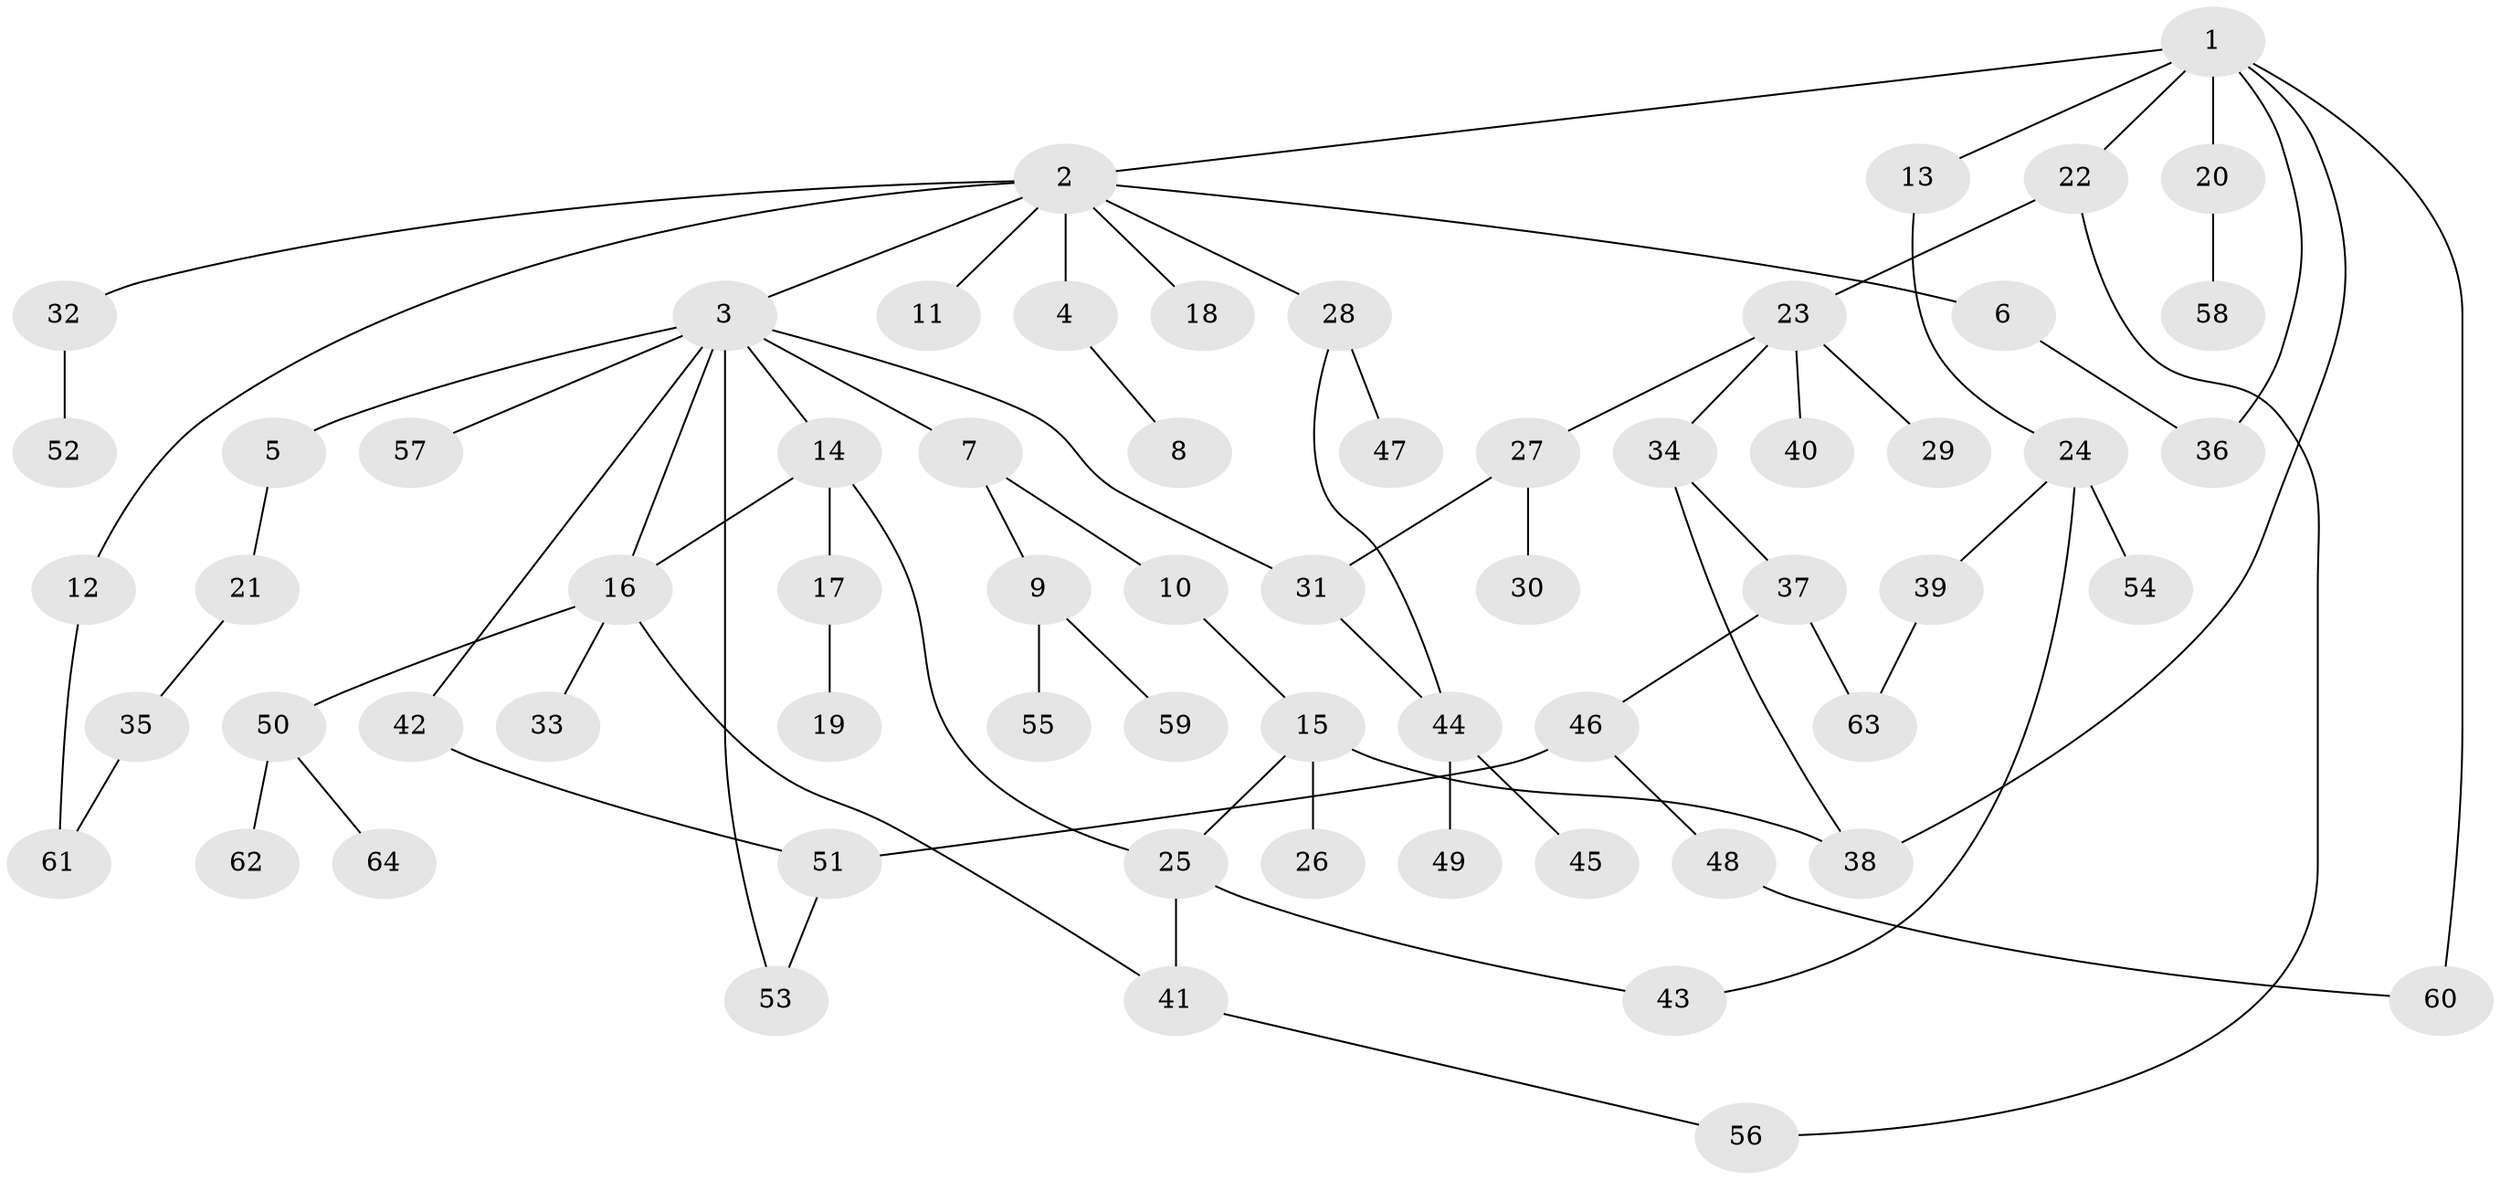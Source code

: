 // coarse degree distribution, {1: 0.3, 6: 0.2, 3: 0.25, 5: 0.05, 2: 0.15, 4: 0.05}
// Generated by graph-tools (version 1.1) at 2025/36/03/04/25 23:36:13]
// undirected, 64 vertices, 78 edges
graph export_dot {
  node [color=gray90,style=filled];
  1;
  2;
  3;
  4;
  5;
  6;
  7;
  8;
  9;
  10;
  11;
  12;
  13;
  14;
  15;
  16;
  17;
  18;
  19;
  20;
  21;
  22;
  23;
  24;
  25;
  26;
  27;
  28;
  29;
  30;
  31;
  32;
  33;
  34;
  35;
  36;
  37;
  38;
  39;
  40;
  41;
  42;
  43;
  44;
  45;
  46;
  47;
  48;
  49;
  50;
  51;
  52;
  53;
  54;
  55;
  56;
  57;
  58;
  59;
  60;
  61;
  62;
  63;
  64;
  1 -- 2;
  1 -- 13;
  1 -- 20;
  1 -- 22;
  1 -- 36;
  1 -- 38;
  1 -- 60;
  2 -- 3;
  2 -- 4;
  2 -- 6;
  2 -- 11;
  2 -- 12;
  2 -- 18;
  2 -- 28;
  2 -- 32;
  3 -- 5;
  3 -- 7;
  3 -- 14;
  3 -- 16;
  3 -- 31;
  3 -- 42;
  3 -- 57;
  3 -- 53;
  4 -- 8;
  5 -- 21;
  6 -- 36;
  7 -- 9;
  7 -- 10;
  9 -- 55;
  9 -- 59;
  10 -- 15;
  12 -- 61;
  13 -- 24;
  14 -- 17;
  14 -- 25;
  14 -- 16;
  15 -- 26;
  15 -- 38;
  15 -- 25;
  16 -- 33;
  16 -- 41;
  16 -- 50;
  17 -- 19;
  20 -- 58;
  21 -- 35;
  22 -- 23;
  22 -- 56;
  23 -- 27;
  23 -- 29;
  23 -- 34;
  23 -- 40;
  24 -- 39;
  24 -- 43;
  24 -- 54;
  25 -- 41;
  25 -- 43;
  27 -- 30;
  27 -- 31;
  28 -- 44;
  28 -- 47;
  31 -- 44;
  32 -- 52;
  34 -- 37;
  34 -- 38;
  35 -- 61;
  37 -- 46;
  37 -- 63;
  39 -- 63;
  41 -- 56;
  42 -- 51;
  44 -- 45;
  44 -- 49;
  46 -- 48;
  46 -- 51;
  48 -- 60;
  50 -- 62;
  50 -- 64;
  51 -- 53;
}

